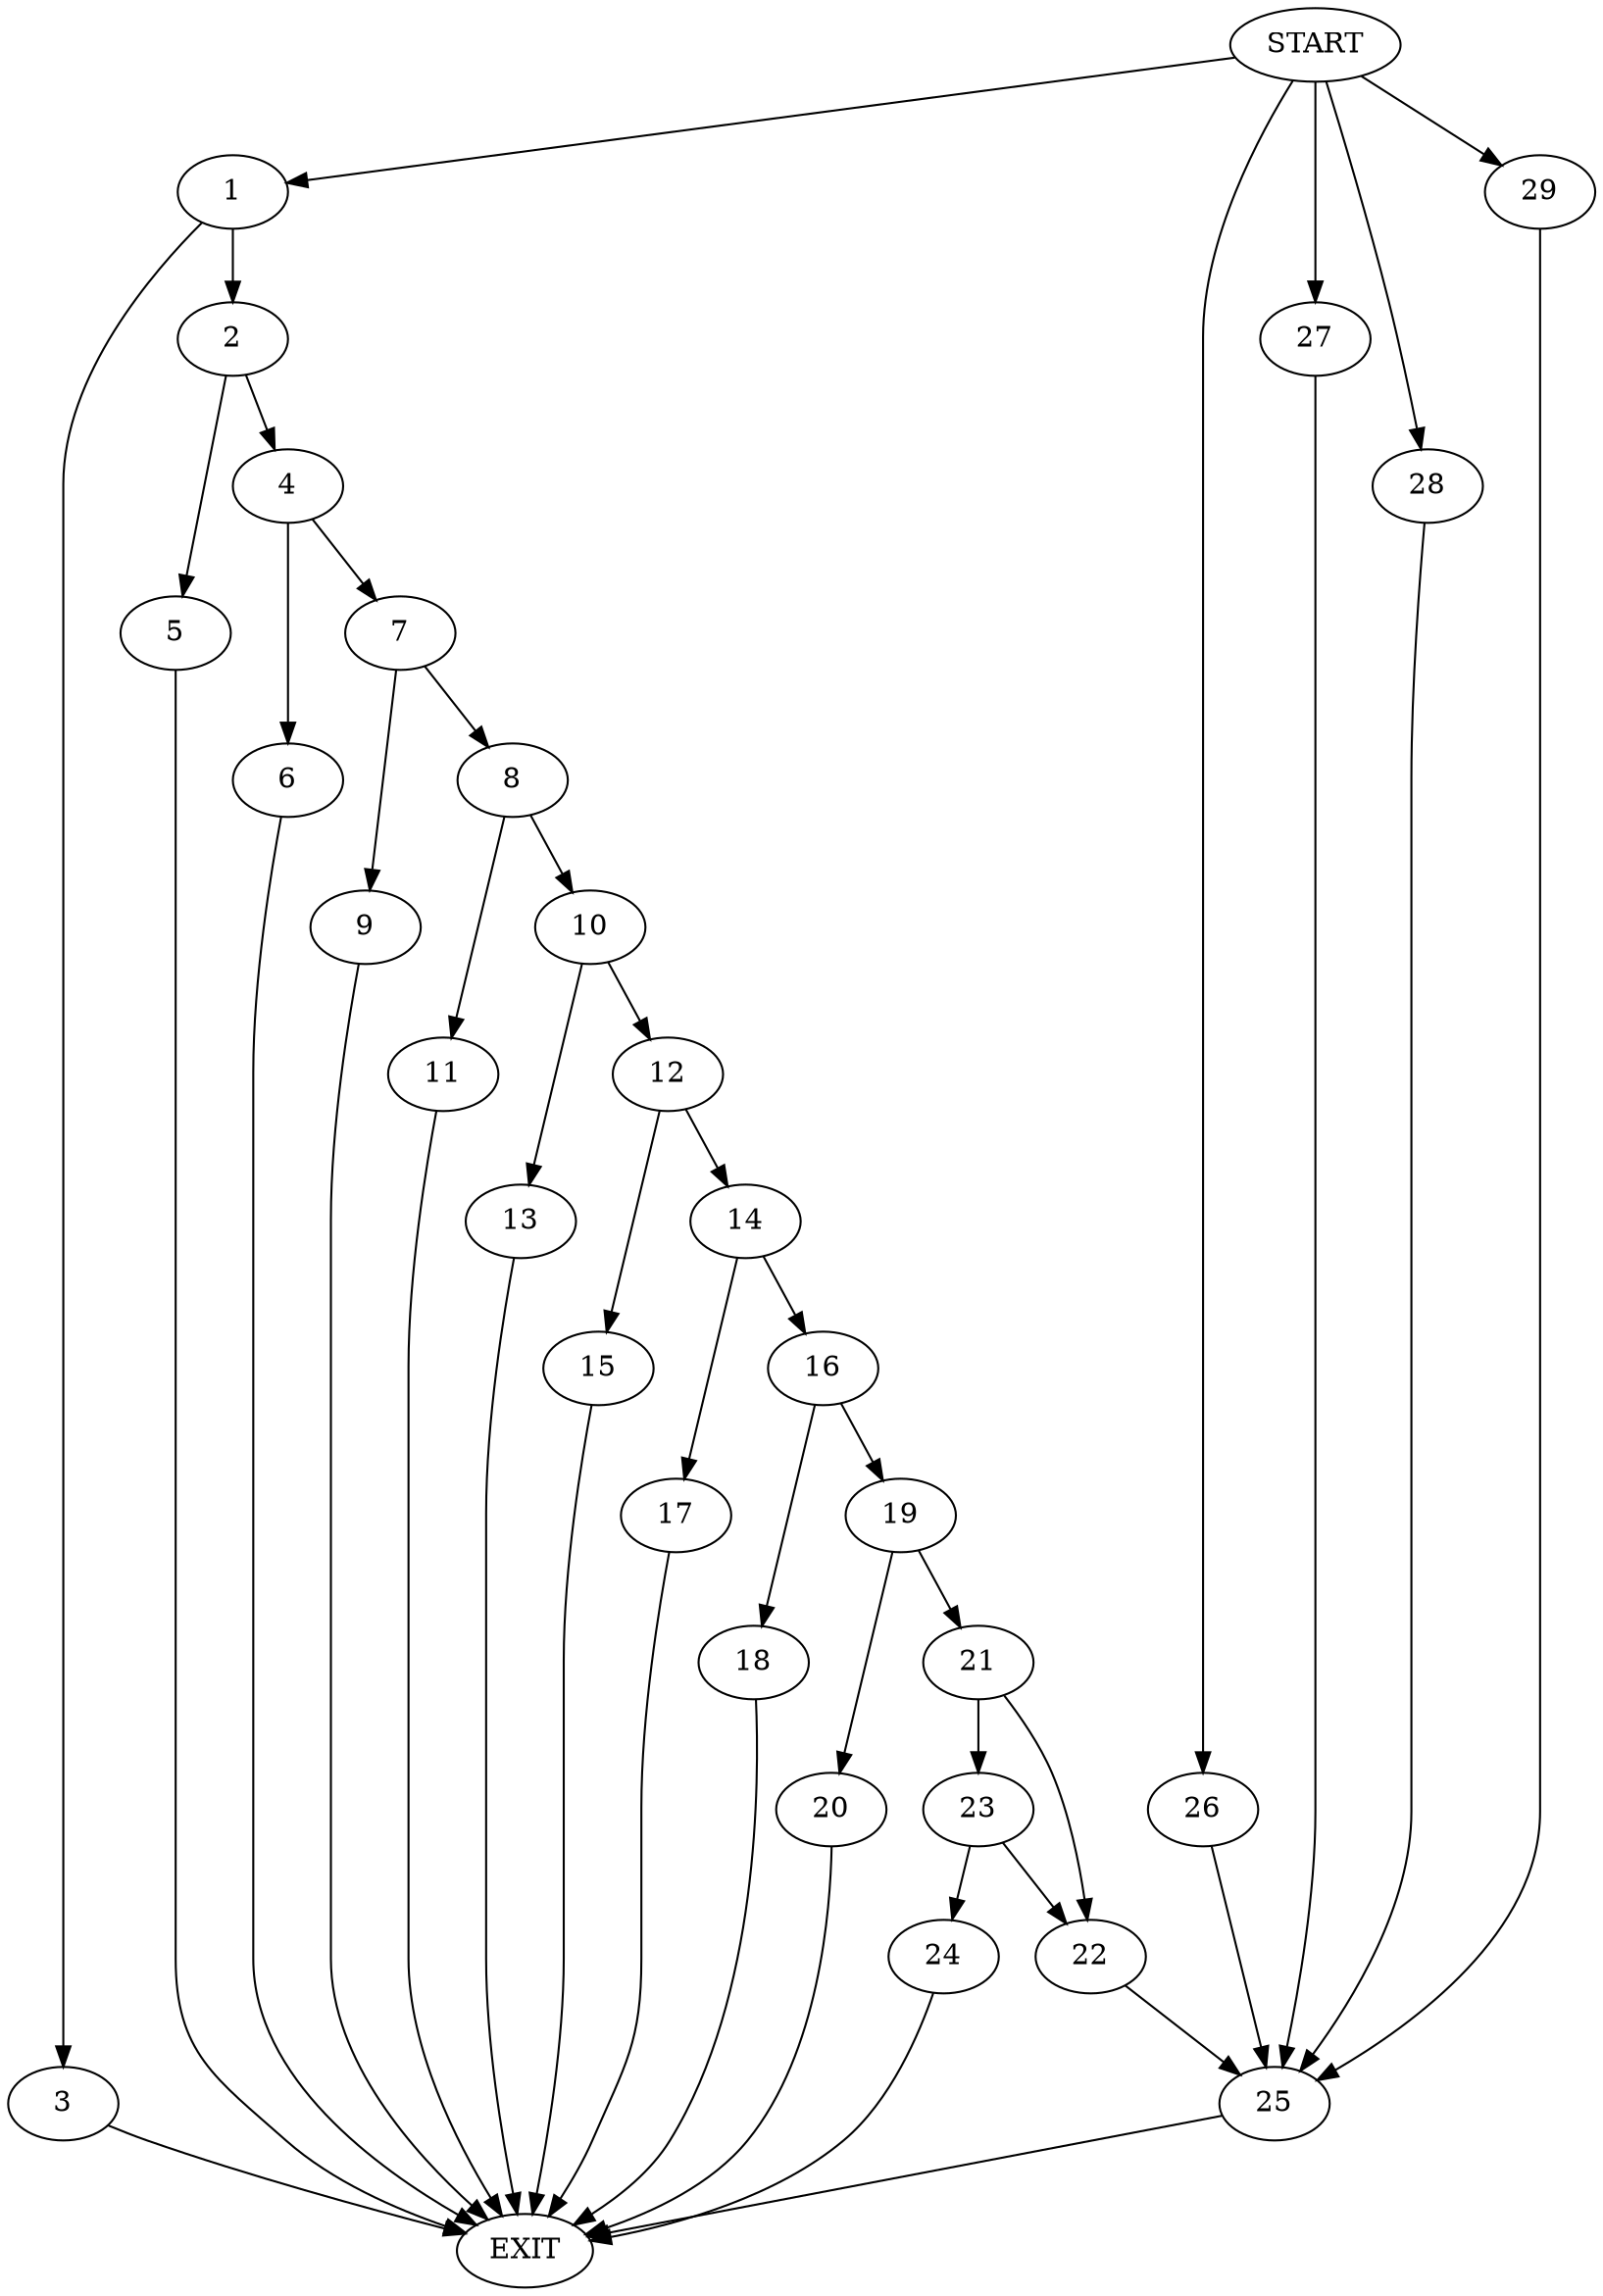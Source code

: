 digraph {
0 [label="START"]
30 [label="EXIT"]
0 -> 1
1 -> 2
1 -> 3
2 -> 4
2 -> 5
3 -> 30
5 -> 30
4 -> 6
4 -> 7
6 -> 30
7 -> 8
7 -> 9
8 -> 10
8 -> 11
9 -> 30
10 -> 12
10 -> 13
11 -> 30
12 -> 14
12 -> 15
13 -> 30
15 -> 30
14 -> 16
14 -> 17
17 -> 30
16 -> 18
16 -> 19
18 -> 30
19 -> 20
19 -> 21
21 -> 22
21 -> 23
20 -> 30
23 -> 22
23 -> 24
22 -> 25
24 -> 30
25 -> 30
0 -> 26
26 -> 25
0 -> 27
27 -> 25
0 -> 28
28 -> 25
0 -> 29
29 -> 25
}
